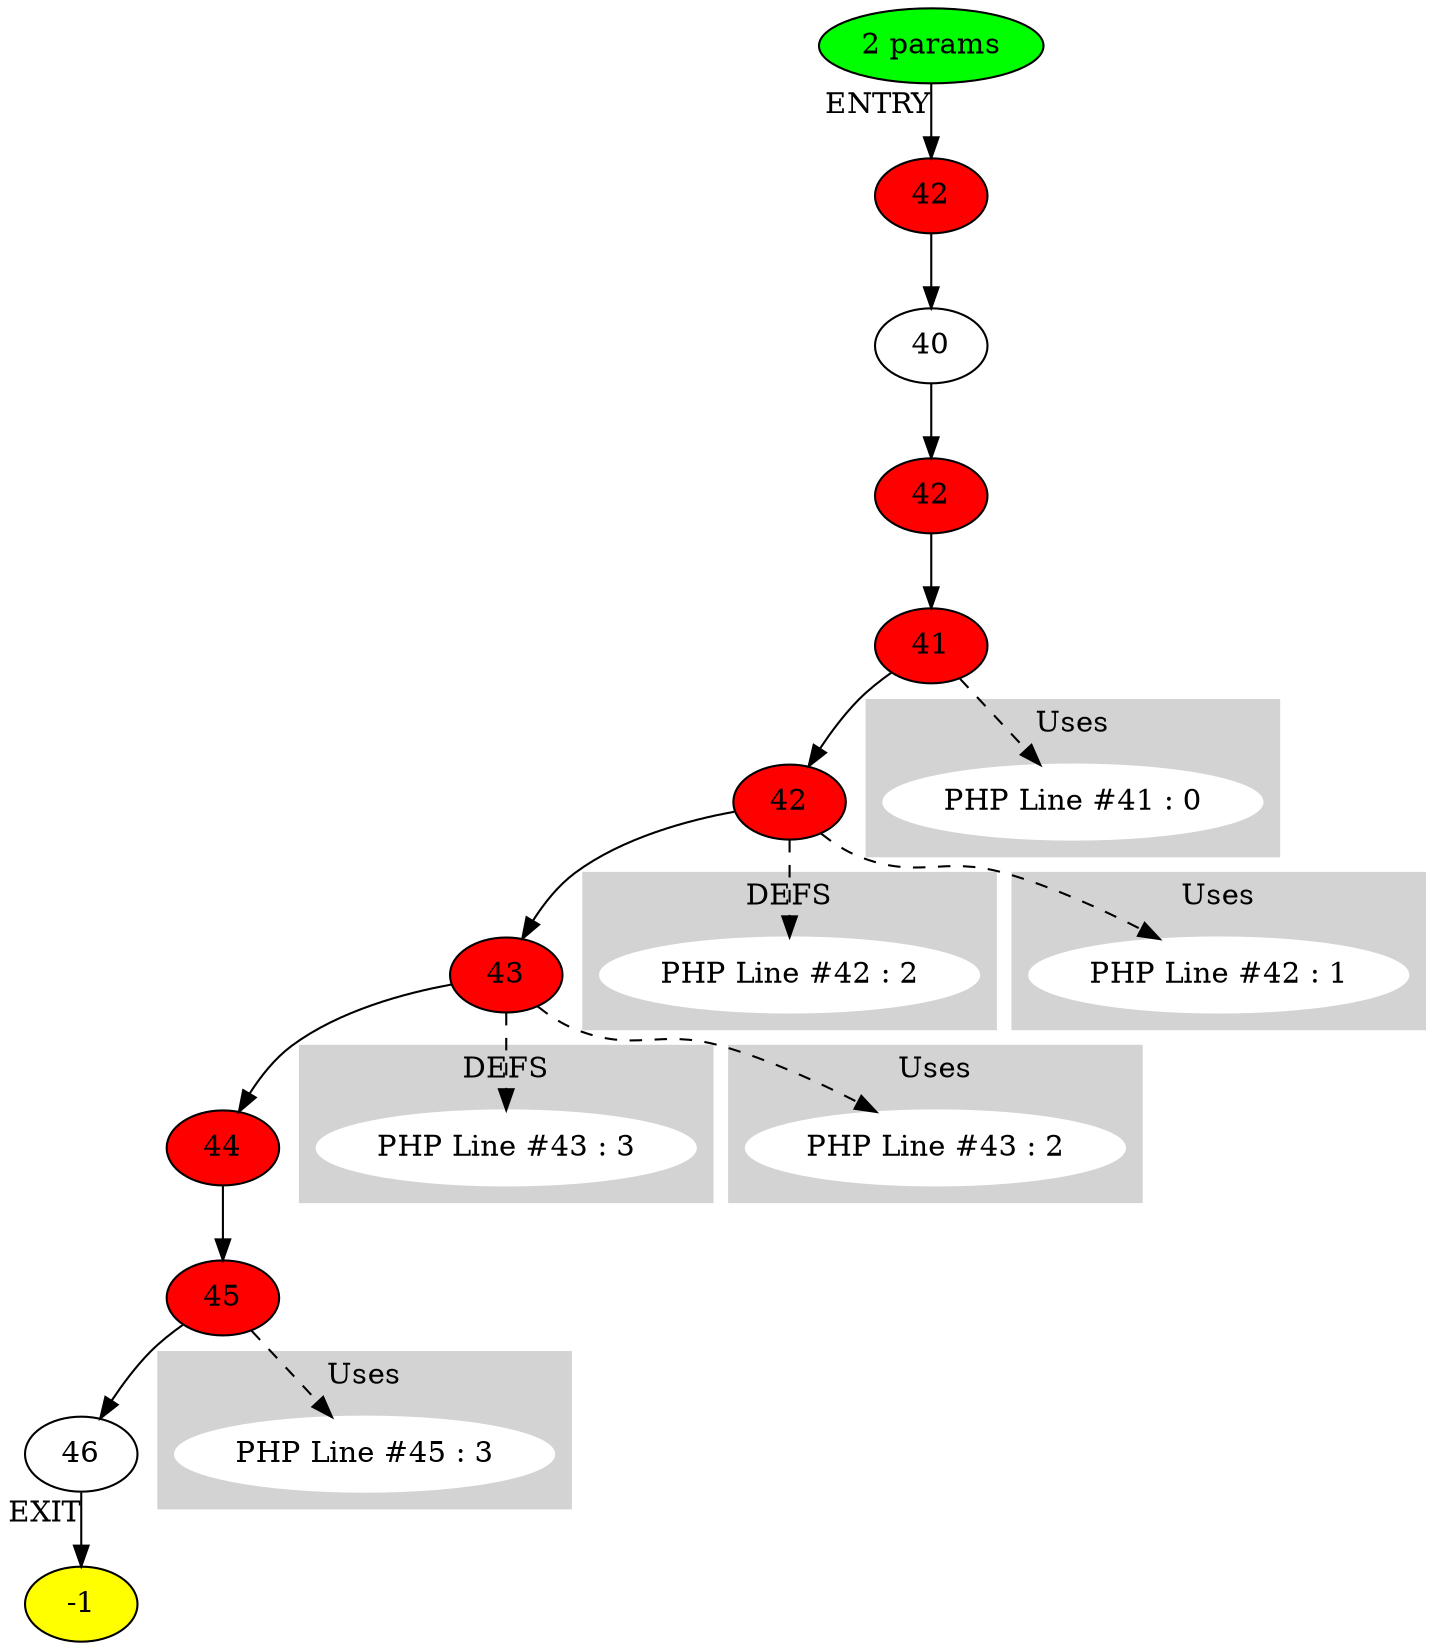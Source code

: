digraph testName {
0 [label="42" , fillcolor = red, style = filled];
1 [label="40"];
2 [label="42" , fillcolor = red, style = filled];
3 [label="41" , fillcolor = red, style = filled];
4 [label="42" , fillcolor = red, style = filled];
5 [label="43" , fillcolor = red, style = filled];
6 [label="44" , fillcolor = red, style = filled];
7 [label="45" , fillcolor = red, style = filled];
8 [label="46"];
0 -> 1;
1 -> 2;
2 -> 3;
3 -> 4;
4 -> 5;
5 -> 6;
6 -> 7;
7 -> 8;
-2 -> 0[xlabel="ENTRY"];
8 -> -1[xlabel="EXIT"];
-2 [fillcolor = green, style = filled]-1 [fillcolor= yellow, style = filled] subgraph cluster_g_4 { style=filled; color=lightgrey; node [style=filled,color=white]; g_4[label= "PHP Line #42 : 2"];label = "DEFS";}
4 -> g_4 [style="dashed"];
subgraph cluster_g_5 { style=filled; color=lightgrey; node [style=filled,color=white]; g_5[label= "PHP Line #43 : 3"];label = "DEFS";}
5 -> g_5 [style="dashed"];
subgraph cluster_use_3 { style=filled; color=lightgrey; node [style=filled,color=white]; use_3_0[label= "PHP Line #41 : 0"];label = "Uses";}
3 -> use_3_0 [style="dashed"];
subgraph cluster_use_4 { style=filled; color=lightgrey; node [style=filled,color=white]; use_4_1[label= "PHP Line #42 : 1"];label = "Uses";}
4 -> use_4_1 [style="dashed"];
subgraph cluster_use_5 { style=filled; color=lightgrey; node [style=filled,color=white]; use_5_2[label= "PHP Line #43 : 2"];label = "Uses";}
5 -> use_5_2 [style="dashed"];
subgraph cluster_use_7 { style=filled; color=lightgrey; node [style=filled,color=white]; use_7_3[label= "PHP Line #45 : 3"];label = "Uses";}
7 -> use_7_3 [style="dashed"];
-2 [label="2 params"];
}
